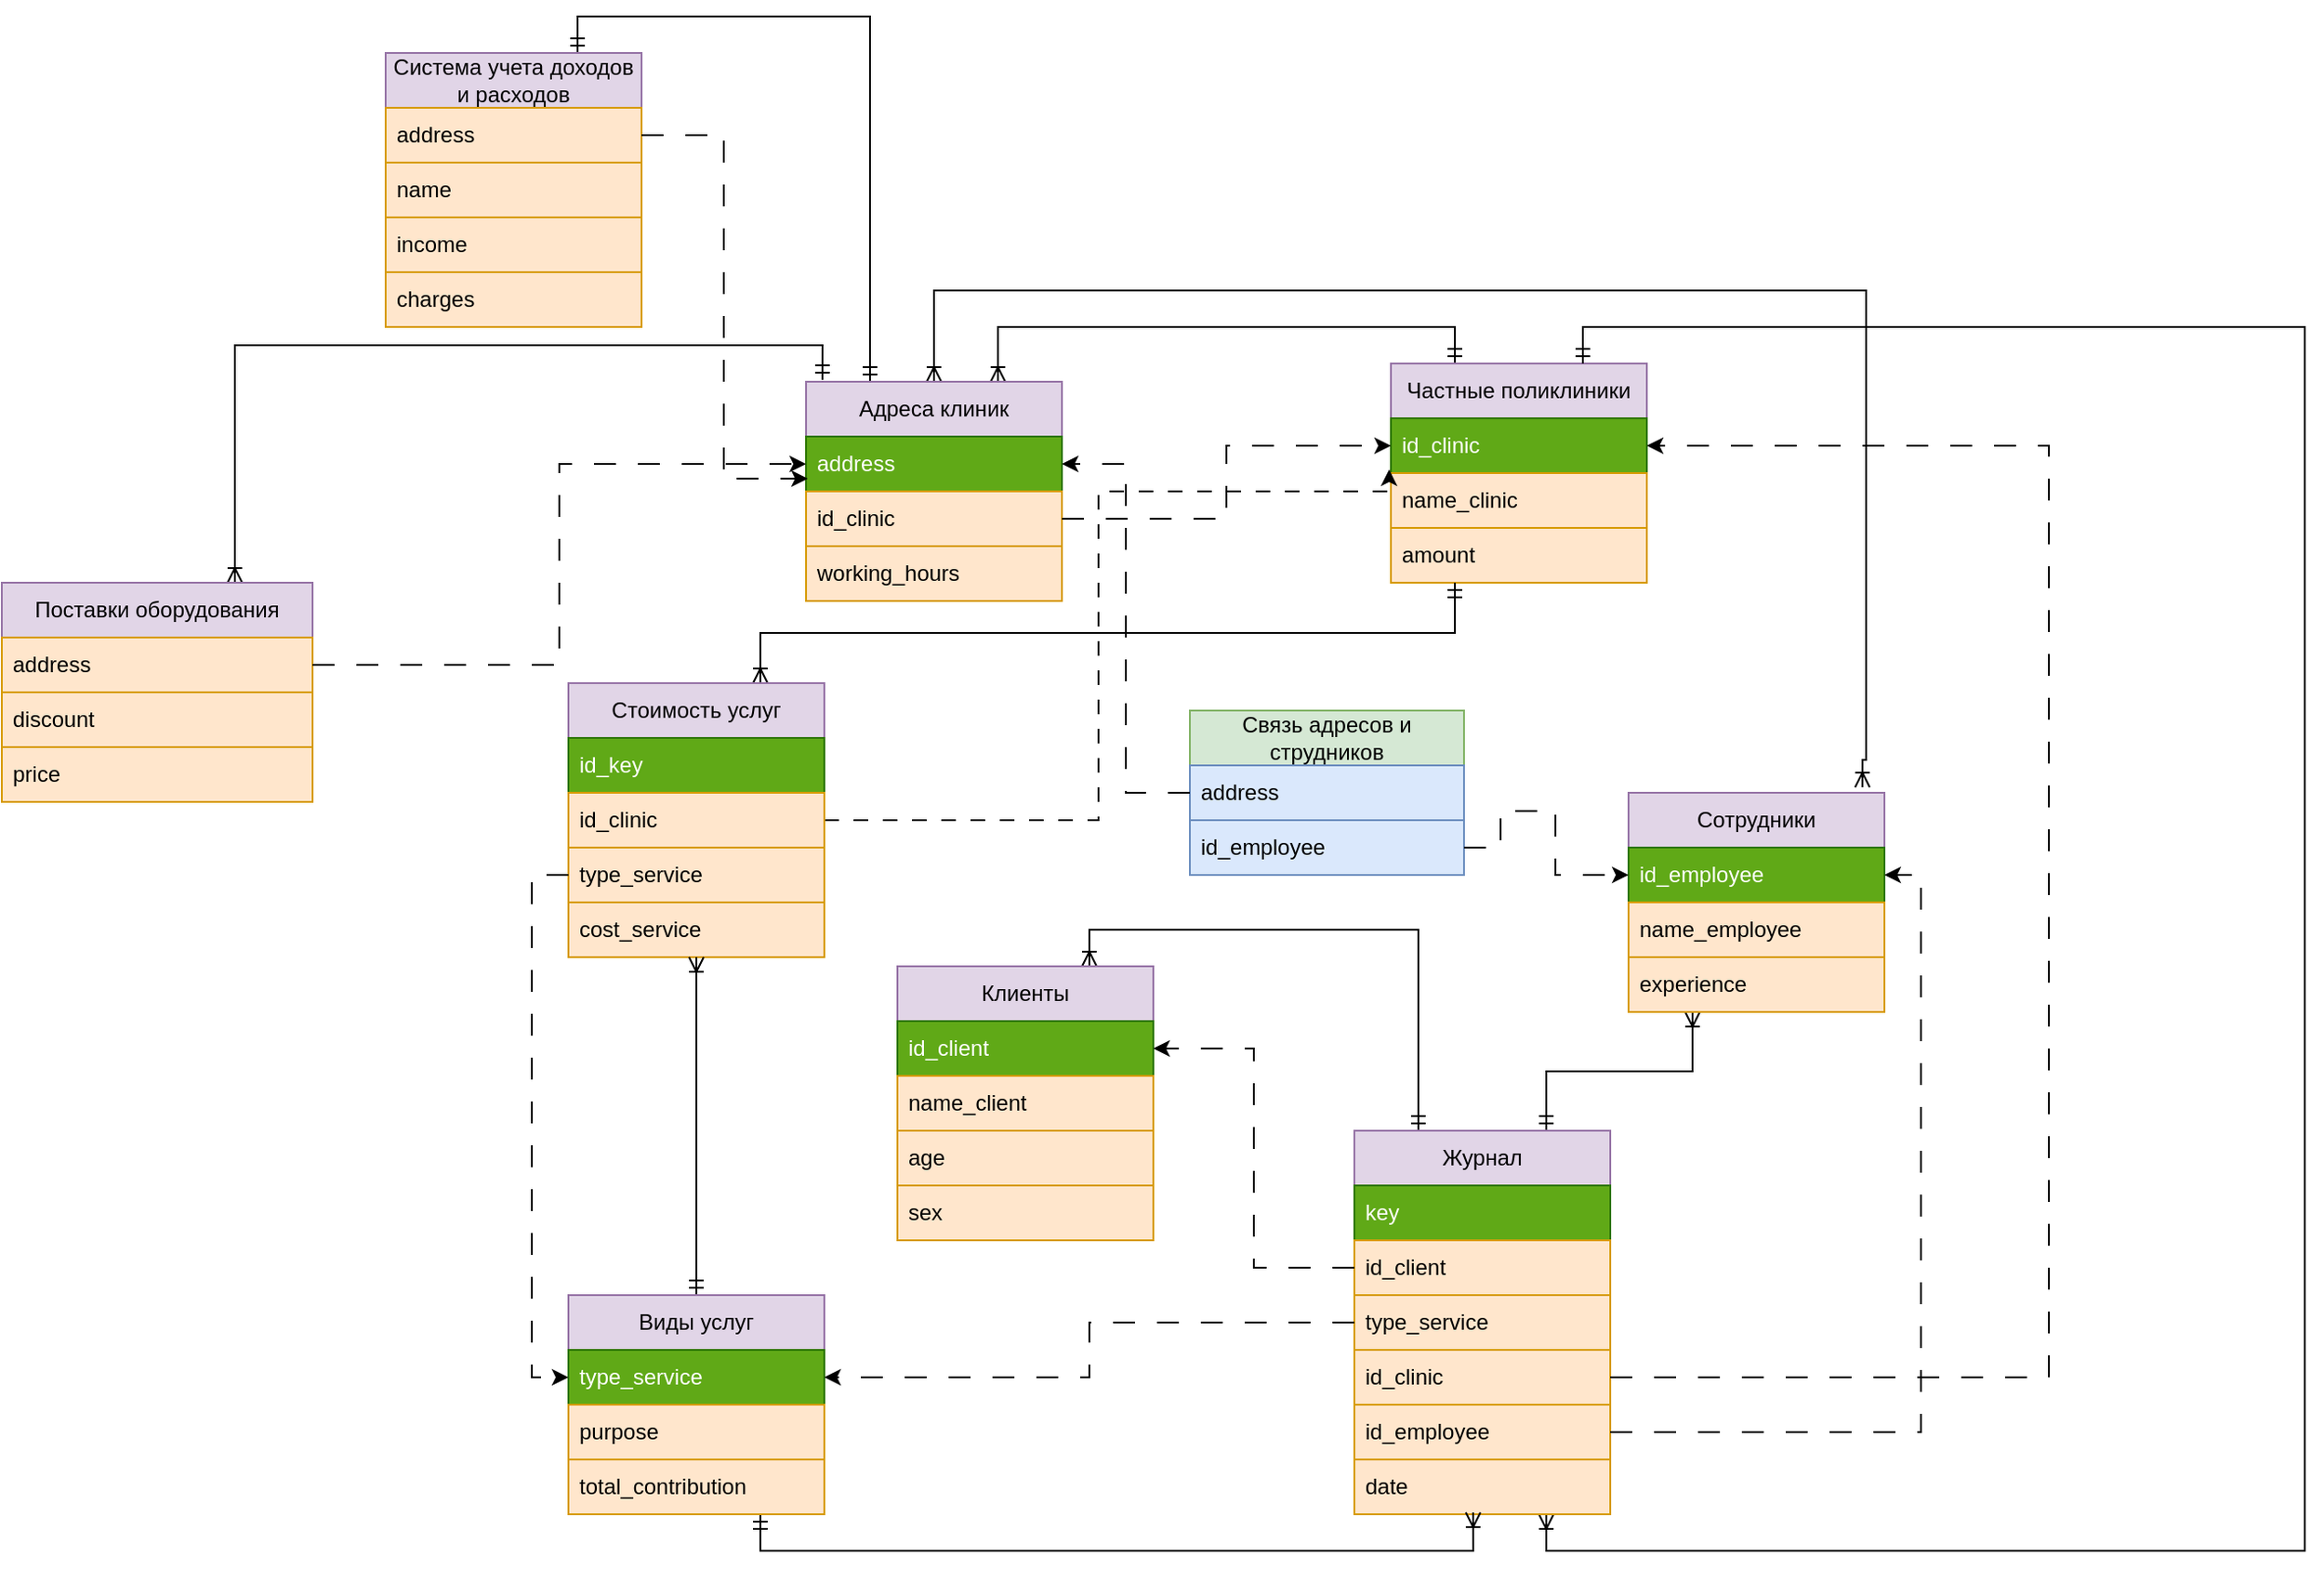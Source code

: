 <mxfile version="21.1.1" type="github">
  <diagram name="Page-1" id="e56a1550-8fbb-45ad-956c-1786394a9013">
    <mxGraphModel dx="2707" dy="1785" grid="1" gridSize="10" guides="1" tooltips="1" connect="1" arrows="1" fold="1" page="1" pageScale="1" pageWidth="1100" pageHeight="850" background="none" math="0" shadow="0">
      <root>
        <mxCell id="0" />
        <mxCell id="1" parent="0" />
        <mxCell id="wXz7l0jGgyexIMLp8pF2-9" style="edgeStyle=orthogonalEdgeStyle;rounded=0;orthogonalLoop=1;jettySize=auto;html=1;exitX=0.25;exitY=0;exitDx=0;exitDy=0;entryX=0.75;entryY=0;entryDx=0;entryDy=0;endArrow=ERoneToMany;endFill=0;startArrow=ERmandOne;startFill=0;" parent="1" source="wXz7l0jGgyexIMLp8pF2-1" target="wXz7l0jGgyexIMLp8pF2-5" edge="1">
          <mxGeometry relative="1" as="geometry" />
        </mxCell>
        <mxCell id="wXz7l0jGgyexIMLp8pF2-1" value="Частные поликлиники" style="swimlane;fontStyle=0;childLayout=stackLayout;horizontal=1;startSize=30;horizontalStack=0;resizeParent=1;resizeParentMax=0;resizeLast=0;collapsible=1;marginBottom=0;whiteSpace=wrap;html=1;fillColor=#e1d5e7;strokeColor=#9673a6;" parent="1" vertex="1">
          <mxGeometry x="420" y="130" width="140" height="120" as="geometry" />
        </mxCell>
        <mxCell id="wXz7l0jGgyexIMLp8pF2-2" value="id_clinic" style="text;strokeColor=#2D7600;fillColor=#60a917;align=left;verticalAlign=middle;spacingLeft=4;spacingRight=4;overflow=hidden;points=[[0,0.5],[1,0.5]];portConstraint=eastwest;rotatable=0;whiteSpace=wrap;html=1;fontColor=#ffffff;" parent="wXz7l0jGgyexIMLp8pF2-1" vertex="1">
          <mxGeometry y="30" width="140" height="30" as="geometry" />
        </mxCell>
        <mxCell id="wXz7l0jGgyexIMLp8pF2-3" value="name_clinic" style="text;strokeColor=#d79b00;fillColor=#ffe6cc;align=left;verticalAlign=middle;spacingLeft=4;spacingRight=4;overflow=hidden;points=[[0,0.5],[1,0.5]];portConstraint=eastwest;rotatable=0;whiteSpace=wrap;html=1;" parent="wXz7l0jGgyexIMLp8pF2-1" vertex="1">
          <mxGeometry y="60" width="140" height="30" as="geometry" />
        </mxCell>
        <mxCell id="wXz7l0jGgyexIMLp8pF2-4" value="amount" style="text;strokeColor=#d79b00;fillColor=#ffe6cc;align=left;verticalAlign=middle;spacingLeft=4;spacingRight=4;overflow=hidden;points=[[0,0.5],[1,0.5]];portConstraint=eastwest;rotatable=0;whiteSpace=wrap;html=1;" parent="wXz7l0jGgyexIMLp8pF2-1" vertex="1">
          <mxGeometry y="90" width="140" height="30" as="geometry" />
        </mxCell>
        <mxCell id="wXz7l0jGgyexIMLp8pF2-25" style="edgeStyle=orthogonalEdgeStyle;rounded=0;orthogonalLoop=1;jettySize=auto;html=1;exitX=0.5;exitY=0;exitDx=0;exitDy=0;entryX=0.914;entryY=-0.025;entryDx=0;entryDy=0;entryPerimeter=0;endArrow=ERoneToMany;endFill=0;startArrow=ERoneToMany;startFill=0;" parent="1" source="wXz7l0jGgyexIMLp8pF2-5" target="wXz7l0jGgyexIMLp8pF2-11" edge="1">
          <mxGeometry relative="1" as="geometry">
            <Array as="points">
              <mxPoint x="170" y="90" />
              <mxPoint x="680" y="90" />
              <mxPoint x="680" y="347" />
            </Array>
          </mxGeometry>
        </mxCell>
        <mxCell id="sENm4-gGVt7BiepQbaEj-11" style="edgeStyle=orthogonalEdgeStyle;rounded=0;orthogonalLoop=1;jettySize=auto;html=1;exitX=0.25;exitY=0;exitDx=0;exitDy=0;entryX=0.75;entryY=0;entryDx=0;entryDy=0;startArrow=ERmandOne;startFill=0;endArrow=ERmandOne;endFill=0;" parent="1" source="wXz7l0jGgyexIMLp8pF2-5" target="wXz7l0jGgyexIMLp8pF2-62" edge="1">
          <mxGeometry relative="1" as="geometry" />
        </mxCell>
        <mxCell id="wXz7l0jGgyexIMLp8pF2-5" value="Адреса клиник" style="swimlane;fontStyle=0;childLayout=stackLayout;horizontal=1;startSize=30;horizontalStack=0;resizeParent=1;resizeParentMax=0;resizeLast=0;collapsible=1;marginBottom=0;whiteSpace=wrap;html=1;fillColor=#e1d5e7;strokeColor=#9673a6;" parent="1" vertex="1">
          <mxGeometry x="100" y="140" width="140" height="120" as="geometry" />
        </mxCell>
        <mxCell id="wXz7l0jGgyexIMLp8pF2-6" value="address" style="text;strokeColor=#2D7600;fillColor=#60a917;align=left;verticalAlign=middle;spacingLeft=4;spacingRight=4;overflow=hidden;points=[[0,0.5],[1,0.5]];portConstraint=eastwest;rotatable=0;whiteSpace=wrap;html=1;fontColor=#ffffff;" parent="wXz7l0jGgyexIMLp8pF2-5" vertex="1">
          <mxGeometry y="30" width="140" height="30" as="geometry" />
        </mxCell>
        <mxCell id="wXz7l0jGgyexIMLp8pF2-7" value="id_clinic" style="text;strokeColor=#d79b00;fillColor=#ffe6cc;align=left;verticalAlign=middle;spacingLeft=4;spacingRight=4;overflow=hidden;points=[[0,0.5],[1,0.5]];portConstraint=eastwest;rotatable=0;whiteSpace=wrap;html=1;" parent="wXz7l0jGgyexIMLp8pF2-5" vertex="1">
          <mxGeometry y="60" width="140" height="30" as="geometry" />
        </mxCell>
        <mxCell id="wXz7l0jGgyexIMLp8pF2-8" value="working_hours" style="text;strokeColor=#d79b00;fillColor=#ffe6cc;align=left;verticalAlign=middle;spacingLeft=4;spacingRight=4;overflow=hidden;points=[[0,0.5],[1,0.5]];portConstraint=eastwest;rotatable=0;whiteSpace=wrap;html=1;" parent="wXz7l0jGgyexIMLp8pF2-5" vertex="1">
          <mxGeometry y="90" width="140" height="30" as="geometry" />
        </mxCell>
        <mxCell id="wXz7l0jGgyexIMLp8pF2-10" style="edgeStyle=orthogonalEdgeStyle;rounded=0;orthogonalLoop=1;jettySize=auto;html=1;exitX=1;exitY=0.5;exitDx=0;exitDy=0;entryX=0;entryY=0.5;entryDx=0;entryDy=0;dashed=1;dashPattern=12 12;" parent="1" source="wXz7l0jGgyexIMLp8pF2-7" target="wXz7l0jGgyexIMLp8pF2-2" edge="1">
          <mxGeometry relative="1" as="geometry" />
        </mxCell>
        <mxCell id="wXz7l0jGgyexIMLp8pF2-38" style="edgeStyle=orthogonalEdgeStyle;rounded=0;orthogonalLoop=1;jettySize=auto;html=1;exitX=0.25;exitY=1;exitDx=0;exitDy=0;entryX=0.75;entryY=0;entryDx=0;entryDy=0;startArrow=ERoneToMany;startFill=0;endArrow=ERmandOne;endFill=0;" parent="1" source="wXz7l0jGgyexIMLp8pF2-11" target="wXz7l0jGgyexIMLp8pF2-31" edge="1">
          <mxGeometry relative="1" as="geometry" />
        </mxCell>
        <mxCell id="wXz7l0jGgyexIMLp8pF2-11" value="Сотрудники" style="swimlane;fontStyle=0;childLayout=stackLayout;horizontal=1;startSize=30;horizontalStack=0;resizeParent=1;resizeParentMax=0;resizeLast=0;collapsible=1;marginBottom=0;whiteSpace=wrap;html=1;fillColor=#e1d5e7;strokeColor=#9673a6;" parent="1" vertex="1">
          <mxGeometry x="550" y="365" width="140" height="120" as="geometry" />
        </mxCell>
        <mxCell id="wXz7l0jGgyexIMLp8pF2-12" value="id_employee" style="text;strokeColor=#2D7600;fillColor=#60a917;align=left;verticalAlign=middle;spacingLeft=4;spacingRight=4;overflow=hidden;points=[[0,0.5],[1,0.5]];portConstraint=eastwest;rotatable=0;whiteSpace=wrap;html=1;fontColor=#ffffff;" parent="wXz7l0jGgyexIMLp8pF2-11" vertex="1">
          <mxGeometry y="30" width="140" height="30" as="geometry" />
        </mxCell>
        <mxCell id="wXz7l0jGgyexIMLp8pF2-13" value="name_employee" style="text;strokeColor=#d79b00;fillColor=#ffe6cc;align=left;verticalAlign=middle;spacingLeft=4;spacingRight=4;overflow=hidden;points=[[0,0.5],[1,0.5]];portConstraint=eastwest;rotatable=0;whiteSpace=wrap;html=1;" parent="wXz7l0jGgyexIMLp8pF2-11" vertex="1">
          <mxGeometry y="60" width="140" height="30" as="geometry" />
        </mxCell>
        <mxCell id="wXz7l0jGgyexIMLp8pF2-14" value="experience" style="text;strokeColor=#d79b00;fillColor=#ffe6cc;align=left;verticalAlign=middle;spacingLeft=4;spacingRight=4;overflow=hidden;points=[[0,0.5],[1,0.5]];portConstraint=eastwest;rotatable=0;whiteSpace=wrap;html=1;" parent="wXz7l0jGgyexIMLp8pF2-11" vertex="1">
          <mxGeometry y="90" width="140" height="30" as="geometry" />
        </mxCell>
        <mxCell id="wXz7l0jGgyexIMLp8pF2-19" value="Связь адресов и струдников" style="swimlane;fontStyle=0;childLayout=stackLayout;horizontal=1;startSize=30;horizontalStack=0;resizeParent=1;resizeParentMax=0;resizeLast=0;collapsible=1;marginBottom=0;whiteSpace=wrap;html=1;fillColor=#d5e8d4;strokeColor=#82b366;" parent="1" vertex="1">
          <mxGeometry x="310" y="320" width="150" height="90" as="geometry" />
        </mxCell>
        <mxCell id="wXz7l0jGgyexIMLp8pF2-20" value="address" style="text;strokeColor=#6c8ebf;fillColor=#dae8fc;align=left;verticalAlign=middle;spacingLeft=4;spacingRight=4;overflow=hidden;points=[[0,0.5],[1,0.5]];portConstraint=eastwest;rotatable=0;whiteSpace=wrap;html=1;" parent="wXz7l0jGgyexIMLp8pF2-19" vertex="1">
          <mxGeometry y="30" width="150" height="30" as="geometry" />
        </mxCell>
        <mxCell id="wXz7l0jGgyexIMLp8pF2-21" value="id_employee" style="text;strokeColor=#6c8ebf;fillColor=#dae8fc;align=left;verticalAlign=middle;spacingLeft=4;spacingRight=4;overflow=hidden;points=[[0,0.5],[1,0.5]];portConstraint=eastwest;rotatable=0;whiteSpace=wrap;html=1;" parent="wXz7l0jGgyexIMLp8pF2-19" vertex="1">
          <mxGeometry y="60" width="150" height="30" as="geometry" />
        </mxCell>
        <mxCell id="wXz7l0jGgyexIMLp8pF2-23" style="edgeStyle=orthogonalEdgeStyle;rounded=0;orthogonalLoop=1;jettySize=auto;html=1;exitX=1;exitY=0.5;exitDx=0;exitDy=0;entryX=0;entryY=0.5;entryDx=0;entryDy=0;dashed=1;dashPattern=12 12;" parent="1" source="wXz7l0jGgyexIMLp8pF2-21" target="wXz7l0jGgyexIMLp8pF2-12" edge="1">
          <mxGeometry relative="1" as="geometry">
            <Array as="points">
              <mxPoint x="480" y="395" />
              <mxPoint x="480" y="375" />
              <mxPoint x="510" y="375" />
              <mxPoint x="510" y="410" />
            </Array>
          </mxGeometry>
        </mxCell>
        <mxCell id="wXz7l0jGgyexIMLp8pF2-24" style="edgeStyle=orthogonalEdgeStyle;rounded=0;orthogonalLoop=1;jettySize=auto;html=1;exitX=0;exitY=0.5;exitDx=0;exitDy=0;entryX=1;entryY=0.5;entryDx=0;entryDy=0;dashed=1;dashPattern=12 12;" parent="1" source="wXz7l0jGgyexIMLp8pF2-20" target="wXz7l0jGgyexIMLp8pF2-6" edge="1">
          <mxGeometry relative="1" as="geometry" />
        </mxCell>
        <mxCell id="wXz7l0jGgyexIMLp8pF2-39" style="edgeStyle=orthogonalEdgeStyle;rounded=0;orthogonalLoop=1;jettySize=auto;html=1;exitX=0.75;exitY=0;exitDx=0;exitDy=0;entryX=0.25;entryY=0;entryDx=0;entryDy=0;startArrow=ERoneToMany;startFill=0;endArrow=ERmandOne;endFill=0;" parent="1" source="wXz7l0jGgyexIMLp8pF2-26" target="wXz7l0jGgyexIMLp8pF2-31" edge="1">
          <mxGeometry relative="1" as="geometry" />
        </mxCell>
        <mxCell id="wXz7l0jGgyexIMLp8pF2-26" value="Клиенты" style="swimlane;fontStyle=0;childLayout=stackLayout;horizontal=1;startSize=30;horizontalStack=0;resizeParent=1;resizeParentMax=0;resizeLast=0;collapsible=1;marginBottom=0;whiteSpace=wrap;html=1;fillColor=#e1d5e7;strokeColor=#9673a6;" parent="1" vertex="1">
          <mxGeometry x="150" y="460" width="140" height="150" as="geometry" />
        </mxCell>
        <mxCell id="wXz7l0jGgyexIMLp8pF2-27" value="id_client" style="text;strokeColor=#2D7600;fillColor=#60a917;align=left;verticalAlign=middle;spacingLeft=4;spacingRight=4;overflow=hidden;points=[[0,0.5],[1,0.5]];portConstraint=eastwest;rotatable=0;whiteSpace=wrap;html=1;fontColor=#ffffff;" parent="wXz7l0jGgyexIMLp8pF2-26" vertex="1">
          <mxGeometry y="30" width="140" height="30" as="geometry" />
        </mxCell>
        <mxCell id="wXz7l0jGgyexIMLp8pF2-28" value="name_client" style="text;strokeColor=#d79b00;fillColor=#ffe6cc;align=left;verticalAlign=middle;spacingLeft=4;spacingRight=4;overflow=hidden;points=[[0,0.5],[1,0.5]];portConstraint=eastwest;rotatable=0;whiteSpace=wrap;html=1;" parent="wXz7l0jGgyexIMLp8pF2-26" vertex="1">
          <mxGeometry y="60" width="140" height="30" as="geometry" />
        </mxCell>
        <mxCell id="wXz7l0jGgyexIMLp8pF2-29" value="age" style="text;strokeColor=#d79b00;fillColor=#ffe6cc;align=left;verticalAlign=middle;spacingLeft=4;spacingRight=4;overflow=hidden;points=[[0,0.5],[1,0.5]];portConstraint=eastwest;rotatable=0;whiteSpace=wrap;html=1;" parent="wXz7l0jGgyexIMLp8pF2-26" vertex="1">
          <mxGeometry y="90" width="140" height="30" as="geometry" />
        </mxCell>
        <mxCell id="wXz7l0jGgyexIMLp8pF2-30" value="sex" style="text;strokeColor=#d79b00;fillColor=#ffe6cc;align=left;verticalAlign=middle;spacingLeft=4;spacingRight=4;overflow=hidden;points=[[0,0.5],[1,0.5]];portConstraint=eastwest;rotatable=0;whiteSpace=wrap;html=1;" parent="wXz7l0jGgyexIMLp8pF2-26" vertex="1">
          <mxGeometry y="120" width="140" height="30" as="geometry" />
        </mxCell>
        <mxCell id="OmW5zcLjWSOwkbZHgcRR-3" style="edgeStyle=orthogonalEdgeStyle;rounded=0;orthogonalLoop=1;jettySize=auto;html=1;exitX=0.75;exitY=1;exitDx=0;exitDy=0;entryX=0.75;entryY=0;entryDx=0;entryDy=0;startArrow=ERoneToMany;startFill=0;endArrow=ERmandOne;endFill=0;" edge="1" parent="1" source="wXz7l0jGgyexIMLp8pF2-31" target="wXz7l0jGgyexIMLp8pF2-1">
          <mxGeometry relative="1" as="geometry">
            <Array as="points">
              <mxPoint x="505" y="780" />
              <mxPoint x="920" y="780" />
              <mxPoint x="920" y="110" />
              <mxPoint x="525" y="110" />
            </Array>
          </mxGeometry>
        </mxCell>
        <mxCell id="wXz7l0jGgyexIMLp8pF2-31" value="Журнал" style="swimlane;fontStyle=0;childLayout=stackLayout;horizontal=1;startSize=30;horizontalStack=0;resizeParent=1;resizeParentMax=0;resizeLast=0;collapsible=1;marginBottom=0;whiteSpace=wrap;html=1;fillColor=#e1d5e7;strokeColor=#9673a6;" parent="1" vertex="1">
          <mxGeometry x="400" y="550" width="140" height="210" as="geometry" />
        </mxCell>
        <mxCell id="wXz7l0jGgyexIMLp8pF2-42" value="key" style="text;strokeColor=#2D7600;fillColor=#60a917;align=left;verticalAlign=middle;spacingLeft=4;spacingRight=4;overflow=hidden;points=[[0,0.5],[1,0.5]];portConstraint=eastwest;rotatable=0;whiteSpace=wrap;html=1;fontColor=#ffffff;" parent="wXz7l0jGgyexIMLp8pF2-31" vertex="1">
          <mxGeometry y="30" width="140" height="30" as="geometry" />
        </mxCell>
        <mxCell id="wXz7l0jGgyexIMLp8pF2-32" value="id_client" style="text;strokeColor=#d79b00;fillColor=#ffe6cc;align=left;verticalAlign=middle;spacingLeft=4;spacingRight=4;overflow=hidden;points=[[0,0.5],[1,0.5]];portConstraint=eastwest;rotatable=0;whiteSpace=wrap;html=1;" parent="wXz7l0jGgyexIMLp8pF2-31" vertex="1">
          <mxGeometry y="60" width="140" height="30" as="geometry" />
        </mxCell>
        <mxCell id="wXz7l0jGgyexIMLp8pF2-33" value="type_service" style="text;strokeColor=#d79b00;fillColor=#ffe6cc;align=left;verticalAlign=middle;spacingLeft=4;spacingRight=4;overflow=hidden;points=[[0,0.5],[1,0.5]];portConstraint=eastwest;rotatable=0;whiteSpace=wrap;html=1;" parent="wXz7l0jGgyexIMLp8pF2-31" vertex="1">
          <mxGeometry y="90" width="140" height="30" as="geometry" />
        </mxCell>
        <mxCell id="wXz7l0jGgyexIMLp8pF2-34" value="id_clinic" style="text;strokeColor=#d79b00;fillColor=#ffe6cc;align=left;verticalAlign=middle;spacingLeft=4;spacingRight=4;overflow=hidden;points=[[0,0.5],[1,0.5]];portConstraint=eastwest;rotatable=0;whiteSpace=wrap;html=1;" parent="wXz7l0jGgyexIMLp8pF2-31" vertex="1">
          <mxGeometry y="120" width="140" height="30" as="geometry" />
        </mxCell>
        <mxCell id="wXz7l0jGgyexIMLp8pF2-35" value="id_employee" style="text;strokeColor=#d79b00;fillColor=#ffe6cc;align=left;verticalAlign=middle;spacingLeft=4;spacingRight=4;overflow=hidden;points=[[0,0.5],[1,0.5]];portConstraint=eastwest;rotatable=0;whiteSpace=wrap;html=1;" parent="wXz7l0jGgyexIMLp8pF2-31" vertex="1">
          <mxGeometry y="150" width="140" height="30" as="geometry" />
        </mxCell>
        <mxCell id="wXz7l0jGgyexIMLp8pF2-36" value="date" style="text;strokeColor=#d79b00;fillColor=#ffe6cc;align=left;verticalAlign=middle;spacingLeft=4;spacingRight=4;overflow=hidden;points=[[0,0.5],[1,0.5]];portConstraint=eastwest;rotatable=0;whiteSpace=wrap;html=1;" parent="wXz7l0jGgyexIMLp8pF2-31" vertex="1">
          <mxGeometry y="180" width="140" height="30" as="geometry" />
        </mxCell>
        <mxCell id="wXz7l0jGgyexIMLp8pF2-40" style="edgeStyle=orthogonalEdgeStyle;rounded=0;orthogonalLoop=1;jettySize=auto;html=1;exitX=0;exitY=0.5;exitDx=0;exitDy=0;entryX=1;entryY=0.5;entryDx=0;entryDy=0;dashed=1;dashPattern=12 12;" parent="1" source="wXz7l0jGgyexIMLp8pF2-32" target="wXz7l0jGgyexIMLp8pF2-27" edge="1">
          <mxGeometry relative="1" as="geometry" />
        </mxCell>
        <mxCell id="wXz7l0jGgyexIMLp8pF2-41" style="edgeStyle=orthogonalEdgeStyle;rounded=0;orthogonalLoop=1;jettySize=auto;html=1;exitX=1;exitY=0.5;exitDx=0;exitDy=0;entryX=1;entryY=0.5;entryDx=0;entryDy=0;dashed=1;dashPattern=12 12;" parent="1" source="wXz7l0jGgyexIMLp8pF2-35" target="wXz7l0jGgyexIMLp8pF2-12" edge="1">
          <mxGeometry relative="1" as="geometry" />
        </mxCell>
        <mxCell id="wXz7l0jGgyexIMLp8pF2-53" style="edgeStyle=orthogonalEdgeStyle;rounded=0;orthogonalLoop=1;jettySize=auto;html=1;exitX=0.75;exitY=0;exitDx=0;exitDy=0;entryX=0.25;entryY=1;entryDx=0;entryDy=0;endArrow=ERmandOne;endFill=0;startArrow=ERoneToMany;startFill=0;" parent="1" source="wXz7l0jGgyexIMLp8pF2-47" target="wXz7l0jGgyexIMLp8pF2-1" edge="1">
          <mxGeometry relative="1" as="geometry" />
        </mxCell>
        <mxCell id="wXz7l0jGgyexIMLp8pF2-60" style="edgeStyle=orthogonalEdgeStyle;rounded=0;orthogonalLoop=1;jettySize=auto;html=1;entryX=-0.007;entryY=0.933;entryDx=0;entryDy=0;entryPerimeter=0;dashed=1;dashPattern=8 8;" parent="1" source="wXz7l0jGgyexIMLp8pF2-47" target="wXz7l0jGgyexIMLp8pF2-2" edge="1">
          <mxGeometry relative="1" as="geometry">
            <Array as="points">
              <mxPoint x="260" y="380" />
              <mxPoint x="260" y="200" />
              <mxPoint x="419" y="200" />
            </Array>
          </mxGeometry>
        </mxCell>
        <mxCell id="wXz7l0jGgyexIMLp8pF2-47" value="Стоимость услуг" style="swimlane;fontStyle=0;childLayout=stackLayout;horizontal=1;startSize=30;horizontalStack=0;resizeParent=1;resizeParentMax=0;resizeLast=0;collapsible=1;marginBottom=0;whiteSpace=wrap;html=1;fillColor=#e1d5e7;strokeColor=#9673a6;" parent="1" vertex="1">
          <mxGeometry x="-30" y="305" width="140" height="150" as="geometry" />
        </mxCell>
        <mxCell id="wXz7l0jGgyexIMLp8pF2-58" value="id_key" style="text;strokeColor=#2D7600;fillColor=#60a917;align=left;verticalAlign=middle;spacingLeft=4;spacingRight=4;overflow=hidden;points=[[0,0.5],[1,0.5]];portConstraint=eastwest;rotatable=0;whiteSpace=wrap;html=1;fontColor=#ffffff;" parent="wXz7l0jGgyexIMLp8pF2-47" vertex="1">
          <mxGeometry y="30" width="140" height="30" as="geometry" />
        </mxCell>
        <mxCell id="wXz7l0jGgyexIMLp8pF2-49" value="id_clinic" style="text;strokeColor=#d79b00;fillColor=#ffe6cc;align=left;verticalAlign=middle;spacingLeft=4;spacingRight=4;overflow=hidden;points=[[0,0.5],[1,0.5]];portConstraint=eastwest;rotatable=0;whiteSpace=wrap;html=1;" parent="wXz7l0jGgyexIMLp8pF2-47" vertex="1">
          <mxGeometry y="60" width="140" height="30" as="geometry" />
        </mxCell>
        <mxCell id="wXz7l0jGgyexIMLp8pF2-50" value="type_service" style="text;strokeColor=#d79b00;fillColor=#ffe6cc;align=left;verticalAlign=middle;spacingLeft=4;spacingRight=4;overflow=hidden;points=[[0,0.5],[1,0.5]];portConstraint=eastwest;rotatable=0;whiteSpace=wrap;html=1;" parent="wXz7l0jGgyexIMLp8pF2-47" vertex="1">
          <mxGeometry y="90" width="140" height="30" as="geometry" />
        </mxCell>
        <mxCell id="wXz7l0jGgyexIMLp8pF2-52" value="cost_service" style="text;strokeColor=#d79b00;fillColor=#ffe6cc;align=left;verticalAlign=middle;spacingLeft=4;spacingRight=4;overflow=hidden;points=[[0,0.5],[1,0.5]];portConstraint=eastwest;rotatable=0;whiteSpace=wrap;html=1;" parent="wXz7l0jGgyexIMLp8pF2-47" vertex="1">
          <mxGeometry y="120" width="140" height="30" as="geometry" />
        </mxCell>
        <mxCell id="wXz7l0jGgyexIMLp8pF2-61" style="edgeStyle=orthogonalEdgeStyle;rounded=0;orthogonalLoop=1;jettySize=auto;html=1;exitX=0.5;exitY=0;exitDx=0;exitDy=0;entryX=0.5;entryY=1;entryDx=0;entryDy=0;endArrow=ERoneToMany;endFill=0;startArrow=ERmandOne;startFill=0;" parent="1" source="wXz7l0jGgyexIMLp8pF2-54" target="wXz7l0jGgyexIMLp8pF2-47" edge="1">
          <mxGeometry relative="1" as="geometry" />
        </mxCell>
        <mxCell id="sENm4-gGVt7BiepQbaEj-3" style="edgeStyle=orthogonalEdgeStyle;rounded=0;orthogonalLoop=1;jettySize=auto;html=1;exitX=0.75;exitY=1;exitDx=0;exitDy=0;entryX=0.464;entryY=0.967;entryDx=0;entryDy=0;entryPerimeter=0;endArrow=ERoneToMany;endFill=0;startArrow=ERmandOne;startFill=0;" parent="1" source="wXz7l0jGgyexIMLp8pF2-54" target="wXz7l0jGgyexIMLp8pF2-36" edge="1">
          <mxGeometry relative="1" as="geometry" />
        </mxCell>
        <mxCell id="wXz7l0jGgyexIMLp8pF2-54" value="Виды услуг" style="swimlane;fontStyle=0;childLayout=stackLayout;horizontal=1;startSize=30;horizontalStack=0;resizeParent=1;resizeParentMax=0;resizeLast=0;collapsible=1;marginBottom=0;whiteSpace=wrap;html=1;fillColor=#e1d5e7;strokeColor=#9673a6;" parent="1" vertex="1">
          <mxGeometry x="-30" y="640" width="140" height="120" as="geometry" />
        </mxCell>
        <mxCell id="wXz7l0jGgyexIMLp8pF2-55" value="type_service" style="text;strokeColor=#2D7600;fillColor=#60a917;align=left;verticalAlign=middle;spacingLeft=4;spacingRight=4;overflow=hidden;points=[[0,0.5],[1,0.5]];portConstraint=eastwest;rotatable=0;whiteSpace=wrap;html=1;fontColor=#ffffff;" parent="wXz7l0jGgyexIMLp8pF2-54" vertex="1">
          <mxGeometry y="30" width="140" height="30" as="geometry" />
        </mxCell>
        <mxCell id="wXz7l0jGgyexIMLp8pF2-56" value="purpose" style="text;strokeColor=#d79b00;fillColor=#ffe6cc;align=left;verticalAlign=middle;spacingLeft=4;spacingRight=4;overflow=hidden;points=[[0,0.5],[1,0.5]];portConstraint=eastwest;rotatable=0;whiteSpace=wrap;html=1;" parent="wXz7l0jGgyexIMLp8pF2-54" vertex="1">
          <mxGeometry y="60" width="140" height="30" as="geometry" />
        </mxCell>
        <mxCell id="OmW5zcLjWSOwkbZHgcRR-6" value="total_contribution" style="text;strokeColor=#d79b00;fillColor=#ffe6cc;align=left;verticalAlign=middle;spacingLeft=4;spacingRight=4;overflow=hidden;points=[[0,0.5],[1,0.5]];portConstraint=eastwest;rotatable=0;whiteSpace=wrap;html=1;" vertex="1" parent="wXz7l0jGgyexIMLp8pF2-54">
          <mxGeometry y="90" width="140" height="30" as="geometry" />
        </mxCell>
        <mxCell id="wXz7l0jGgyexIMLp8pF2-59" style="edgeStyle=orthogonalEdgeStyle;rounded=0;orthogonalLoop=1;jettySize=auto;html=1;exitX=0;exitY=0.5;exitDx=0;exitDy=0;entryX=0;entryY=0.5;entryDx=0;entryDy=0;dashed=1;dashPattern=12 12;" parent="1" source="wXz7l0jGgyexIMLp8pF2-50" target="wXz7l0jGgyexIMLp8pF2-55" edge="1">
          <mxGeometry relative="1" as="geometry" />
        </mxCell>
        <mxCell id="wXz7l0jGgyexIMLp8pF2-62" value="Система учета доходов и расходов" style="swimlane;fontStyle=0;childLayout=stackLayout;horizontal=1;startSize=30;horizontalStack=0;resizeParent=1;resizeParentMax=0;resizeLast=0;collapsible=1;marginBottom=0;whiteSpace=wrap;html=1;fillColor=#e1d5e7;strokeColor=#9673a6;" parent="1" vertex="1">
          <mxGeometry x="-130" y="-40" width="140" height="150" as="geometry" />
        </mxCell>
        <mxCell id="wXz7l0jGgyexIMLp8pF2-63" value="address" style="text;strokeColor=#d79b00;fillColor=#ffe6cc;align=left;verticalAlign=middle;spacingLeft=4;spacingRight=4;overflow=hidden;points=[[0,0.5],[1,0.5]];portConstraint=eastwest;rotatable=0;whiteSpace=wrap;html=1;" parent="wXz7l0jGgyexIMLp8pF2-62" vertex="1">
          <mxGeometry y="30" width="140" height="30" as="geometry" />
        </mxCell>
        <mxCell id="wXz7l0jGgyexIMLp8pF2-64" value="name" style="text;strokeColor=#d79b00;fillColor=#ffe6cc;align=left;verticalAlign=middle;spacingLeft=4;spacingRight=4;overflow=hidden;points=[[0,0.5],[1,0.5]];portConstraint=eastwest;rotatable=0;whiteSpace=wrap;html=1;" parent="wXz7l0jGgyexIMLp8pF2-62" vertex="1">
          <mxGeometry y="60" width="140" height="30" as="geometry" />
        </mxCell>
        <mxCell id="wXz7l0jGgyexIMLp8pF2-65" value="income" style="text;strokeColor=#d79b00;fillColor=#ffe6cc;align=left;verticalAlign=middle;spacingLeft=4;spacingRight=4;overflow=hidden;points=[[0,0.5],[1,0.5]];portConstraint=eastwest;rotatable=0;whiteSpace=wrap;html=1;" parent="wXz7l0jGgyexIMLp8pF2-62" vertex="1">
          <mxGeometry y="90" width="140" height="30" as="geometry" />
        </mxCell>
        <mxCell id="wXz7l0jGgyexIMLp8pF2-70" value="charges" style="text;strokeColor=#d79b00;fillColor=#ffe6cc;align=left;verticalAlign=middle;spacingLeft=4;spacingRight=4;overflow=hidden;points=[[0,0.5],[1,0.5]];portConstraint=eastwest;rotatable=0;whiteSpace=wrap;html=1;" parent="wXz7l0jGgyexIMLp8pF2-62" vertex="1">
          <mxGeometry y="120" width="140" height="30" as="geometry" />
        </mxCell>
        <mxCell id="sENm4-gGVt7BiepQbaEj-2" style="edgeStyle=orthogonalEdgeStyle;rounded=0;orthogonalLoop=1;jettySize=auto;html=1;dashed=1;dashPattern=12 12;" parent="1" source="wXz7l0jGgyexIMLp8pF2-33" target="wXz7l0jGgyexIMLp8pF2-55" edge="1">
          <mxGeometry relative="1" as="geometry" />
        </mxCell>
        <mxCell id="sENm4-gGVt7BiepQbaEj-8" style="edgeStyle=orthogonalEdgeStyle;rounded=0;orthogonalLoop=1;jettySize=auto;html=1;exitX=0.75;exitY=0;exitDx=0;exitDy=0;entryX=0.064;entryY=-0.008;entryDx=0;entryDy=0;entryPerimeter=0;startArrow=ERoneToMany;startFill=0;endArrow=ERmandOne;endFill=0;" parent="1" source="sENm4-gGVt7BiepQbaEj-4" target="wXz7l0jGgyexIMLp8pF2-5" edge="1">
          <mxGeometry relative="1" as="geometry" />
        </mxCell>
        <mxCell id="sENm4-gGVt7BiepQbaEj-4" value="Поставки оборудования" style="swimlane;fontStyle=0;childLayout=stackLayout;horizontal=1;startSize=30;horizontalStack=0;resizeParent=1;resizeParentMax=0;resizeLast=0;collapsible=1;marginBottom=0;whiteSpace=wrap;html=1;fillColor=#e1d5e7;strokeColor=#9673a6;" parent="1" vertex="1">
          <mxGeometry x="-340" y="250" width="170" height="120" as="geometry" />
        </mxCell>
        <mxCell id="sENm4-gGVt7BiepQbaEj-5" value="address" style="text;strokeColor=#d79b00;fillColor=#ffe6cc;align=left;verticalAlign=middle;spacingLeft=4;spacingRight=4;overflow=hidden;points=[[0,0.5],[1,0.5]];portConstraint=eastwest;rotatable=0;whiteSpace=wrap;html=1;" parent="sENm4-gGVt7BiepQbaEj-4" vertex="1">
          <mxGeometry y="30" width="170" height="30" as="geometry" />
        </mxCell>
        <mxCell id="sENm4-gGVt7BiepQbaEj-6" value="discount" style="text;strokeColor=#d79b00;fillColor=#ffe6cc;align=left;verticalAlign=middle;spacingLeft=4;spacingRight=4;overflow=hidden;points=[[0,0.5],[1,0.5]];portConstraint=eastwest;rotatable=0;whiteSpace=wrap;html=1;" parent="sENm4-gGVt7BiepQbaEj-4" vertex="1">
          <mxGeometry y="60" width="170" height="30" as="geometry" />
        </mxCell>
        <mxCell id="sENm4-gGVt7BiepQbaEj-7" value="price" style="text;strokeColor=#d79b00;fillColor=#ffe6cc;align=left;verticalAlign=middle;spacingLeft=4;spacingRight=4;overflow=hidden;points=[[0,0.5],[1,0.5]];portConstraint=eastwest;rotatable=0;whiteSpace=wrap;html=1;" parent="sENm4-gGVt7BiepQbaEj-4" vertex="1">
          <mxGeometry y="90" width="170" height="30" as="geometry" />
        </mxCell>
        <mxCell id="sENm4-gGVt7BiepQbaEj-9" style="edgeStyle=orthogonalEdgeStyle;rounded=0;orthogonalLoop=1;jettySize=auto;html=1;entryX=0;entryY=0.5;entryDx=0;entryDy=0;dashed=1;dashPattern=12 12;" parent="1" source="sENm4-gGVt7BiepQbaEj-5" target="wXz7l0jGgyexIMLp8pF2-6" edge="1">
          <mxGeometry relative="1" as="geometry" />
        </mxCell>
        <mxCell id="sENm4-gGVt7BiepQbaEj-10" style="edgeStyle=orthogonalEdgeStyle;rounded=0;orthogonalLoop=1;jettySize=auto;html=1;entryX=0.007;entryY=0.767;entryDx=0;entryDy=0;entryPerimeter=0;dashed=1;dashPattern=12 12;" parent="1" source="wXz7l0jGgyexIMLp8pF2-63" target="wXz7l0jGgyexIMLp8pF2-6" edge="1">
          <mxGeometry relative="1" as="geometry" />
        </mxCell>
        <mxCell id="OmW5zcLjWSOwkbZHgcRR-5" style="edgeStyle=orthogonalEdgeStyle;rounded=0;orthogonalLoop=1;jettySize=auto;html=1;exitX=1;exitY=0.5;exitDx=0;exitDy=0;entryX=1;entryY=0.5;entryDx=0;entryDy=0;dashed=1;dashPattern=12 12;" edge="1" parent="1" source="wXz7l0jGgyexIMLp8pF2-34" target="wXz7l0jGgyexIMLp8pF2-2">
          <mxGeometry relative="1" as="geometry">
            <Array as="points">
              <mxPoint x="780" y="685" />
              <mxPoint x="780" y="175" />
            </Array>
          </mxGeometry>
        </mxCell>
      </root>
    </mxGraphModel>
  </diagram>
</mxfile>
